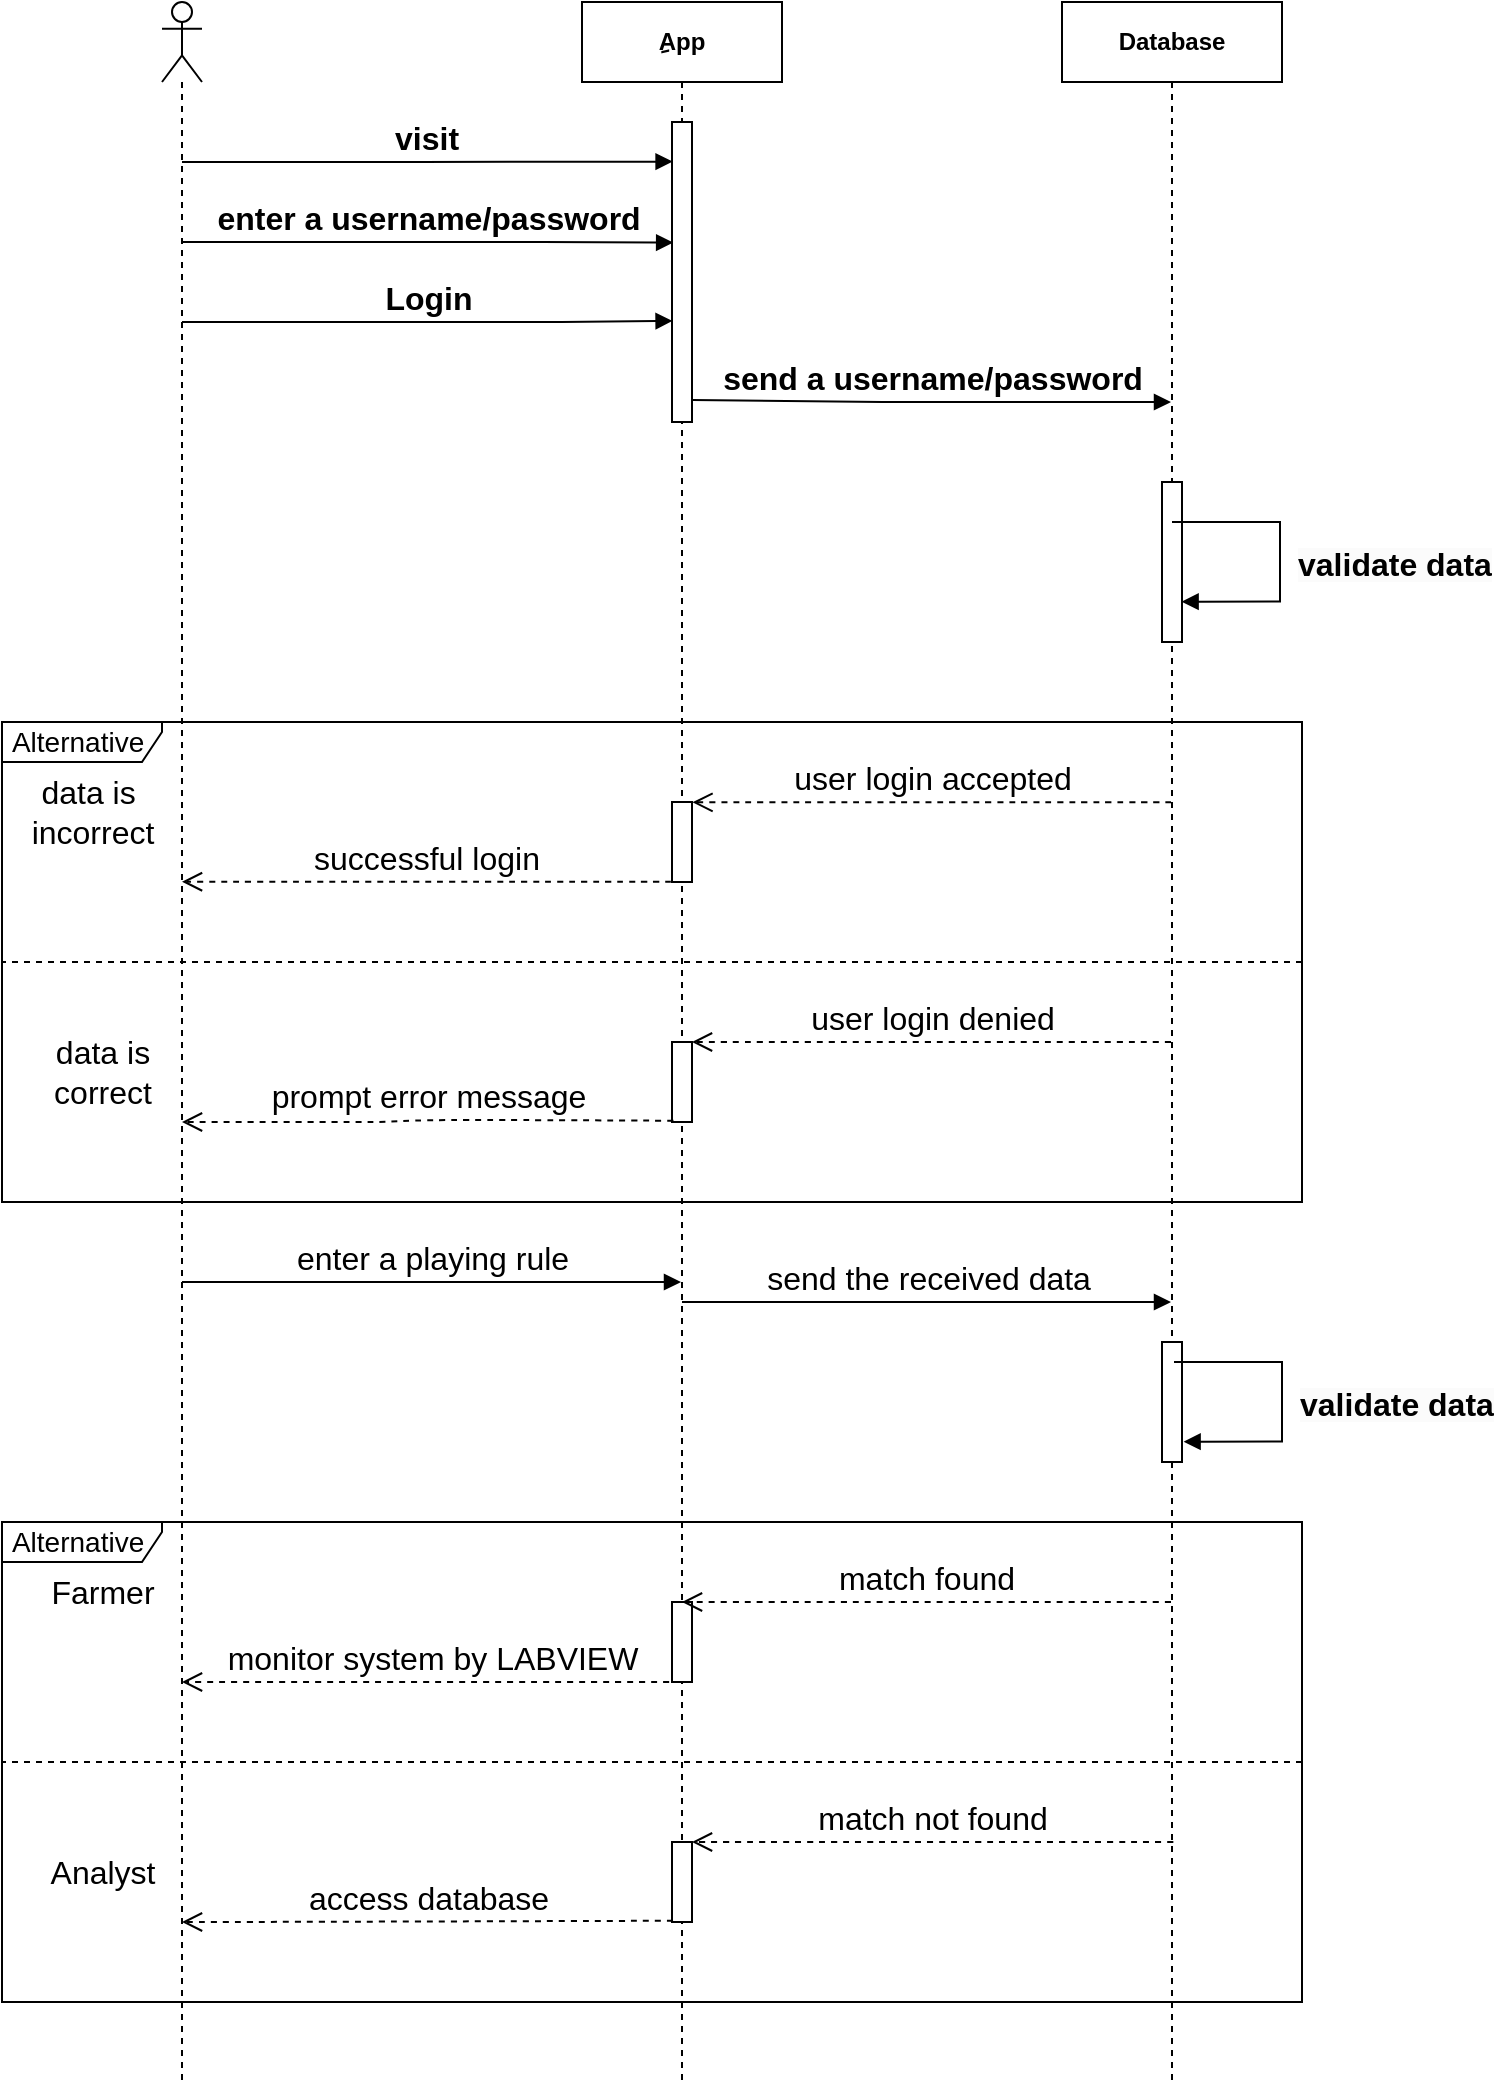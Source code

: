 <mxfile version="18.0.6" type="device"><diagram id="zgGKbA-KfTyABBhQG4ZO" name="Page-1"><mxGraphModel dx="1038" dy="660" grid="1" gridSize="10" guides="1" tooltips="1" connect="1" arrows="1" fold="1" page="1" pageScale="1" pageWidth="850" pageHeight="1100" math="0" shadow="0"><root><mxCell id="0"/><mxCell id="1" parent="0"/><mxCell id="D6M_jx2ziUyqJQy-RwQ4-1" value="" style="shape=umlLifeline;participant=umlActor;perimeter=lifelinePerimeter;whiteSpace=wrap;html=1;container=1;collapsible=0;recursiveResize=0;verticalAlign=top;spacingTop=36;outlineConnect=0;" parent="1" vertex="1"><mxGeometry x="110" y="80" width="20" height="1040" as="geometry"/></mxCell><mxCell id="D6M_jx2ziUyqJQy-RwQ4-2" value="ِApp" style="shape=umlLifeline;perimeter=lifelinePerimeter;whiteSpace=wrap;html=1;container=1;collapsible=0;recursiveResize=0;outlineConnect=0;fontStyle=1" parent="1" vertex="1"><mxGeometry x="320" y="80" width="100" height="1040" as="geometry"/></mxCell><mxCell id="D6M_jx2ziUyqJQy-RwQ4-4" value="" style="html=1;points=[];perimeter=orthogonalPerimeter;" parent="D6M_jx2ziUyqJQy-RwQ4-2" vertex="1"><mxGeometry x="45" y="60" width="10" height="150" as="geometry"/></mxCell><mxCell id="k2odx4Pz6svp2P00oX6x-1" value="" style="html=1;points=[];perimeter=orthogonalPerimeter;fontSize=16;" parent="D6M_jx2ziUyqJQy-RwQ4-2" vertex="1"><mxGeometry x="45" y="400" width="10" height="40" as="geometry"/></mxCell><mxCell id="k2odx4Pz6svp2P00oX6x-18" value="" style="html=1;points=[];perimeter=orthogonalPerimeter;" parent="D6M_jx2ziUyqJQy-RwQ4-2" vertex="1"><mxGeometry x="45" y="800" width="10" height="40" as="geometry"/></mxCell><mxCell id="k2odx4Pz6svp2P00oX6x-13" value="" style="endArrow=none;dashed=1;html=1;rounded=0;fontSize=14;" parent="D6M_jx2ziUyqJQy-RwQ4-2" edge="1"><mxGeometry width="50" height="50" relative="1" as="geometry"><mxPoint x="360" y="480" as="sourcePoint"/><mxPoint x="-290" y="480" as="targetPoint"/></mxGeometry></mxCell><mxCell id="k2odx4Pz6svp2P00oX6x-19" value="" style="html=1;points=[];perimeter=orthogonalPerimeter;fontSize=16;" parent="D6M_jx2ziUyqJQy-RwQ4-2" vertex="1"><mxGeometry x="45" y="520" width="10" height="40" as="geometry"/></mxCell><mxCell id="k2odx4Pz6svp2P00oX6x-22" value="" style="html=1;points=[];perimeter=orthogonalPerimeter;" parent="D6M_jx2ziUyqJQy-RwQ4-2" vertex="1"><mxGeometry x="45" y="920" width="10" height="40" as="geometry"/></mxCell><mxCell id="D6M_jx2ziUyqJQy-RwQ4-3" value="Database" style="shape=umlLifeline;perimeter=lifelinePerimeter;whiteSpace=wrap;html=1;container=1;collapsible=0;recursiveResize=0;outlineConnect=0;fontStyle=1" parent="1" vertex="1"><mxGeometry x="560" y="80" width="110" height="1040" as="geometry"/></mxCell><mxCell id="k2odx4Pz6svp2P00oX6x-10" value="" style="html=1;points=[];perimeter=orthogonalPerimeter;" parent="D6M_jx2ziUyqJQy-RwQ4-3" vertex="1"><mxGeometry x="50" y="240" width="10" height="80" as="geometry"/></mxCell><mxCell id="k2odx4Pz6svp2P00oX6x-9" value="&lt;span style=&quot;font-size: 16px; font-weight: 700; text-align: center; background-color: rgb(251, 251, 251);&quot;&gt;validate data&lt;/span&gt;" style="edgeStyle=orthogonalEdgeStyle;html=1;align=left;spacingLeft=2;endArrow=block;rounded=0;entryX=0.981;entryY=0.748;entryDx=0;entryDy=0;entryPerimeter=0;" parent="D6M_jx2ziUyqJQy-RwQ4-3" target="k2odx4Pz6svp2P00oX6x-10" edge="1"><mxGeometry x="0.04" y="5" relative="1" as="geometry"><mxPoint x="55" y="260" as="sourcePoint"/><Array as="points"><mxPoint x="109" y="260"/><mxPoint x="109" y="300"/></Array><mxPoint x="64" y="299.98" as="targetPoint"/><mxPoint as="offset"/></mxGeometry></mxCell><mxCell id="k2odx4Pz6svp2P00oX6x-15" value="" style="html=1;points=[];perimeter=orthogonalPerimeter;" parent="D6M_jx2ziUyqJQy-RwQ4-3" vertex="1"><mxGeometry x="50" y="670" width="10" height="60" as="geometry"/></mxCell><mxCell id="D6M_jx2ziUyqJQy-RwQ4-5" value="&lt;font style=&quot;font-size: 16px;&quot;&gt;&lt;b&gt;visit&lt;/b&gt;&lt;/font&gt;" style="html=1;verticalAlign=bottom;endArrow=block;rounded=0;entryX=0.029;entryY=0.132;entryDx=0;entryDy=0;entryPerimeter=0;" parent="1" source="D6M_jx2ziUyqJQy-RwQ4-1" target="D6M_jx2ziUyqJQy-RwQ4-4" edge="1"><mxGeometry width="80" relative="1" as="geometry"><mxPoint x="120" y="160" as="sourcePoint"/><mxPoint x="360" y="160" as="targetPoint"/><Array as="points"><mxPoint x="240" y="160"/></Array></mxGeometry></mxCell><mxCell id="D6M_jx2ziUyqJQy-RwQ4-6" value="&lt;font style=&quot;font-size: 16px;&quot;&gt;&lt;b&gt;enter a username/password&lt;/b&gt;&lt;/font&gt;" style="html=1;verticalAlign=bottom;endArrow=block;rounded=0;entryX=0.057;entryY=0.402;entryDx=0;entryDy=0;entryPerimeter=0;" parent="1" source="D6M_jx2ziUyqJQy-RwQ4-1" target="D6M_jx2ziUyqJQy-RwQ4-4" edge="1"><mxGeometry width="80" relative="1" as="geometry"><mxPoint x="130" y="200.0" as="sourcePoint"/><mxPoint x="340" y="200" as="targetPoint"/><Array as="points"><mxPoint x="300" y="200"/></Array></mxGeometry></mxCell><mxCell id="D6M_jx2ziUyqJQy-RwQ4-7" value="&lt;font style=&quot;font-size: 16px;&quot;&gt;&lt;b&gt;Login&lt;/b&gt;&lt;/font&gt;" style="html=1;verticalAlign=bottom;endArrow=block;rounded=0;entryX=0.029;entryY=0.663;entryDx=0;entryDy=0;entryPerimeter=0;" parent="1" source="D6M_jx2ziUyqJQy-RwQ4-1" target="D6M_jx2ziUyqJQy-RwQ4-4" edge="1"><mxGeometry width="80" relative="1" as="geometry"><mxPoint x="140" y="230" as="sourcePoint"/><mxPoint x="360" y="240" as="targetPoint"/><Array as="points"><mxPoint x="280" y="240"/><mxPoint x="310" y="240"/></Array></mxGeometry></mxCell><mxCell id="D6M_jx2ziUyqJQy-RwQ4-8" value="&lt;font style=&quot;font-size: 16px;&quot;&gt;&lt;b&gt;send a username/password&lt;/b&gt;&lt;/font&gt;" style="html=1;verticalAlign=bottom;endArrow=block;rounded=0;exitX=1.019;exitY=0.927;exitDx=0;exitDy=0;exitPerimeter=0;" parent="1" source="D6M_jx2ziUyqJQy-RwQ4-4" target="D6M_jx2ziUyqJQy-RwQ4-3" edge="1"><mxGeometry width="80" relative="1" as="geometry"><mxPoint x="380" y="280" as="sourcePoint"/><mxPoint x="570" y="270" as="targetPoint"/><Array as="points"><mxPoint x="470" y="280"/></Array></mxGeometry></mxCell><mxCell id="D6M_jx2ziUyqJQy-RwQ4-16" value="user login accepted" style="html=1;verticalAlign=bottom;endArrow=open;dashed=1;endSize=8;rounded=0;fontSize=16;curved=1;entryX=1.024;entryY=0.004;entryDx=0;entryDy=0;entryPerimeter=0;" parent="1" source="D6M_jx2ziUyqJQy-RwQ4-3" target="k2odx4Pz6svp2P00oX6x-1" edge="1"><mxGeometry relative="1" as="geometry"><mxPoint x="540" y="420" as="sourcePoint"/><mxPoint x="380.4" y="424" as="targetPoint"/></mxGeometry></mxCell><mxCell id="D6M_jx2ziUyqJQy-RwQ4-18" value="successful login" style="html=1;verticalAlign=bottom;endArrow=open;dashed=1;endSize=8;rounded=0;fontSize=16;curved=1;exitX=-0.058;exitY=0.997;exitDx=0;exitDy=0;exitPerimeter=0;" parent="1" source="k2odx4Pz6svp2P00oX6x-1" target="D6M_jx2ziUyqJQy-RwQ4-1" edge="1"><mxGeometry relative="1" as="geometry"><mxPoint x="360" y="500" as="sourcePoint"/><mxPoint x="130" y="500" as="targetPoint"/></mxGeometry></mxCell><mxCell id="D6M_jx2ziUyqJQy-RwQ4-22" value="prompt error message" style="html=1;verticalAlign=bottom;endArrow=open;dashed=1;endSize=8;rounded=0;fontSize=16;curved=1;exitX=0.073;exitY=0.984;exitDx=0;exitDy=0;exitPerimeter=0;" parent="1" source="k2odx4Pz6svp2P00oX6x-19" target="D6M_jx2ziUyqJQy-RwQ4-1" edge="1"><mxGeometry relative="1" as="geometry"><mxPoint x="360" y="680" as="sourcePoint"/><mxPoint x="150" y="680.48" as="targetPoint"/><Array as="points"><mxPoint x="290" y="639"/><mxPoint x="240" y="639"/><mxPoint x="220" y="640"/><mxPoint x="210" y="640"/></Array></mxGeometry></mxCell><mxCell id="D6M_jx2ziUyqJQy-RwQ4-23" value="enter a playing rule" style="html=1;verticalAlign=bottom;endArrow=block;rounded=0;fontSize=16;curved=1;" parent="1" target="D6M_jx2ziUyqJQy-RwQ4-2" edge="1"><mxGeometry width="80" relative="1" as="geometry"><mxPoint x="120" y="720" as="sourcePoint"/><mxPoint x="360" y="720" as="targetPoint"/><Array as="points"><mxPoint x="160" y="720"/></Array></mxGeometry></mxCell><mxCell id="D6M_jx2ziUyqJQy-RwQ4-24" value="send the received data" style="html=1;verticalAlign=bottom;endArrow=block;rounded=0;fontSize=16;curved=1;" parent="1" source="D6M_jx2ziUyqJQy-RwQ4-2" target="D6M_jx2ziUyqJQy-RwQ4-3" edge="1"><mxGeometry width="80" relative="1" as="geometry"><mxPoint x="380" y="730" as="sourcePoint"/><mxPoint x="590" y="730" as="targetPoint"/><Array as="points"><mxPoint x="440.5" y="730"/></Array></mxGeometry></mxCell><mxCell id="D6M_jx2ziUyqJQy-RwQ4-34" value="monitor system by LABVIEW" style="html=1;verticalAlign=bottom;endArrow=open;dashed=1;endSize=8;rounded=0;fontSize=16;curved=1;" parent="1" source="D6M_jx2ziUyqJQy-RwQ4-2" target="D6M_jx2ziUyqJQy-RwQ4-1" edge="1"><mxGeometry relative="1" as="geometry"><mxPoint x="350" y="920" as="sourcePoint"/><mxPoint x="150" y="920" as="targetPoint"/><Array as="points"><mxPoint x="290" y="920"/></Array></mxGeometry></mxCell><mxCell id="D6M_jx2ziUyqJQy-RwQ4-39" value="access database" style="html=1;verticalAlign=bottom;endArrow=open;dashed=1;endSize=8;rounded=0;fontSize=16;curved=1;exitX=0.053;exitY=0.984;exitDx=0;exitDy=0;exitPerimeter=0;" parent="1" source="k2odx4Pz6svp2P00oX6x-22" target="D6M_jx2ziUyqJQy-RwQ4-1" edge="1"><mxGeometry relative="1" as="geometry"><mxPoint x="361.2" y="1096" as="sourcePoint"/><mxPoint x="210" y="1080" as="targetPoint"/><Array as="points"><mxPoint x="170" y="1040"/></Array></mxGeometry></mxCell><mxCell id="D6M_jx2ziUyqJQy-RwQ4-15" value="data is&lt;br&gt;correct" style="text;html=1;align=center;verticalAlign=middle;resizable=0;points=[];autosize=1;strokeColor=none;fillColor=none;fontSize=16;" parent="1" vertex="1"><mxGeometry x="45" y="590" width="70" height="50" as="geometry"/></mxCell><mxCell id="D6M_jx2ziUyqJQy-RwQ4-20" value="data is&amp;nbsp;&lt;br&gt;incorrect" style="text;html=1;align=center;verticalAlign=middle;resizable=0;points=[];autosize=1;strokeColor=none;fillColor=none;fontSize=16;" parent="1" vertex="1"><mxGeometry x="35" y="460" width="80" height="50" as="geometry"/></mxCell><mxCell id="D6M_jx2ziUyqJQy-RwQ4-28" value="Farmer" style="text;html=1;align=center;verticalAlign=middle;resizable=0;points=[];autosize=1;strokeColor=none;fillColor=none;fontSize=16;" parent="1" vertex="1"><mxGeometry x="40" y="860" width="80" height="30" as="geometry"/></mxCell><mxCell id="D6M_jx2ziUyqJQy-RwQ4-30" value="Analyst" style="text;html=1;align=center;verticalAlign=middle;resizable=0;points=[];autosize=1;strokeColor=none;fillColor=none;fontSize=16;" parent="1" vertex="1"><mxGeometry x="40" y="1000" width="80" height="30" as="geometry"/></mxCell><mxCell id="k2odx4Pz6svp2P00oX6x-11" value="Alternative&amp;nbsp;" style="shape=umlFrame;whiteSpace=wrap;html=1;fontSize=14;width=80;height=20;" parent="1" vertex="1"><mxGeometry x="30" y="440" width="650" height="240" as="geometry"/></mxCell><mxCell id="k2odx4Pz6svp2P00oX6x-12" value="user login denied" style="html=1;verticalAlign=bottom;endArrow=open;dashed=1;endSize=8;rounded=0;fontSize=16;curved=1;" parent="1" source="D6M_jx2ziUyqJQy-RwQ4-3" target="k2odx4Pz6svp2P00oX6x-19" edge="1"><mxGeometry relative="1" as="geometry"><mxPoint x="590" y="639.44" as="sourcePoint"/><mxPoint x="390" y="639.44" as="targetPoint"/><Array as="points"><mxPoint x="430" y="600"/></Array></mxGeometry></mxCell><mxCell id="k2odx4Pz6svp2P00oX6x-16" value="&lt;span style=&quot;font-size: 16px; font-weight: 700; text-align: center; background-color: rgb(251, 251, 251);&quot;&gt;validate data&lt;/span&gt;" style="edgeStyle=orthogonalEdgeStyle;html=1;align=left;spacingLeft=2;endArrow=block;rounded=0;entryX=0.981;entryY=0.748;entryDx=0;entryDy=0;entryPerimeter=0;" parent="1" edge="1"><mxGeometry x="0.04" y="5" relative="1" as="geometry"><mxPoint x="616" y="760" as="sourcePoint"/><Array as="points"><mxPoint x="670" y="760"/><mxPoint x="670" y="800"/></Array><mxPoint x="620.81" y="799.84" as="targetPoint"/><mxPoint as="offset"/></mxGeometry></mxCell><mxCell id="k2odx4Pz6svp2P00oX6x-17" value="match found" style="html=1;verticalAlign=bottom;endArrow=open;dashed=1;endSize=8;rounded=0;fontSize=16;curved=1;" parent="1" source="D6M_jx2ziUyqJQy-RwQ4-3" target="D6M_jx2ziUyqJQy-RwQ4-2" edge="1"><mxGeometry relative="1" as="geometry"><mxPoint x="610" y="960" as="sourcePoint"/><mxPoint x="375.5" y="960" as="targetPoint"/><Array as="points"><mxPoint x="470" y="880"/></Array></mxGeometry></mxCell><mxCell id="k2odx4Pz6svp2P00oX6x-21" value="" style="endArrow=none;dashed=1;html=1;rounded=0;fontSize=14;" parent="1" edge="1"><mxGeometry width="50" height="50" relative="1" as="geometry"><mxPoint x="680" y="960" as="sourcePoint"/><mxPoint x="30" y="960" as="targetPoint"/></mxGeometry></mxCell><mxCell id="k2odx4Pz6svp2P00oX6x-23" value="match not found" style="html=1;verticalAlign=bottom;endArrow=open;dashed=1;endSize=8;rounded=0;fontSize=16;curved=1;" parent="1" target="k2odx4Pz6svp2P00oX6x-22" edge="1"><mxGeometry relative="1" as="geometry"><mxPoint x="615.67" y="1000" as="sourcePoint"/><mxPoint x="380" y="1000" as="targetPoint"/><Array as="points"><mxPoint x="401.17" y="1000"/></Array></mxGeometry></mxCell><mxCell id="k2odx4Pz6svp2P00oX6x-24" value="Alternative&amp;nbsp;" style="shape=umlFrame;whiteSpace=wrap;html=1;fontSize=14;width=80;height=20;" parent="1" vertex="1"><mxGeometry x="30" y="840" width="650" height="240" as="geometry"/></mxCell></root></mxGraphModel></diagram></mxfile>